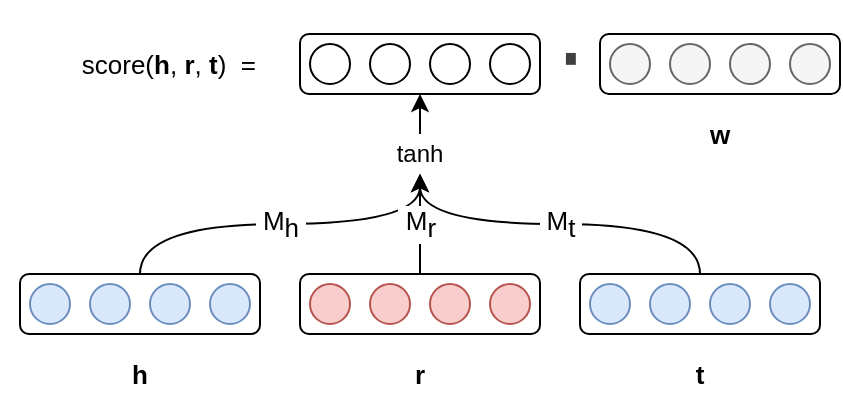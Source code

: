 <mxfile version="14.5.1" type="device"><diagram id="ExemENyrlLXSG__88TIX" name="Page-1"><mxGraphModel dx="1024" dy="592" grid="1" gridSize="10" guides="1" tooltips="1" connect="1" arrows="1" fold="1" page="1" pageScale="1" pageWidth="850" pageHeight="1100" math="0" shadow="0"><root><mxCell id="0"/><mxCell id="1" parent="0"/><mxCell id="9ZbP5TjIzqxhHnwcAzB--27" value="&amp;nbsp;M&lt;font style=&quot;font-size: 13px;&quot;&gt;&lt;sub style=&quot;font-size: 13px;&quot;&gt;h&lt;/sub&gt;&lt;/font&gt;&amp;nbsp;" style="edgeStyle=orthogonalEdgeStyle;rounded=0;orthogonalLoop=1;jettySize=auto;html=1;exitX=0.5;exitY=0;exitDx=0;exitDy=0;entryX=0.5;entryY=1;entryDx=0;entryDy=0;curved=1;fontFamily=Helvetica;fontSize=13;" parent="1" source="9ZbP5TjIzqxhHnwcAzB--1" target="9ZbP5TjIzqxhHnwcAzB--26" edge="1"><mxGeometry relative="1" as="geometry"/></mxCell><mxCell id="9ZbP5TjIzqxhHnwcAzB--1" value="" style="rounded=1;whiteSpace=wrap;html=1;" parent="1" vertex="1"><mxGeometry x="200" y="240" width="120" height="30" as="geometry"/></mxCell><mxCell id="9ZbP5TjIzqxhHnwcAzB--2" value="" style="ellipse;whiteSpace=wrap;html=1;aspect=fixed;fillColor=#dae8fc;strokeColor=#6c8ebf;" parent="1" vertex="1"><mxGeometry x="205" y="245" width="20" height="20" as="geometry"/></mxCell><mxCell id="9ZbP5TjIzqxhHnwcAzB--3" value="" style="ellipse;whiteSpace=wrap;html=1;aspect=fixed;fillColor=#dae8fc;strokeColor=#6c8ebf;" parent="1" vertex="1"><mxGeometry x="235" y="245" width="20" height="20" as="geometry"/></mxCell><mxCell id="9ZbP5TjIzqxhHnwcAzB--4" value="" style="ellipse;whiteSpace=wrap;html=1;aspect=fixed;fillColor=#dae8fc;strokeColor=#6c8ebf;" parent="1" vertex="1"><mxGeometry x="265" y="245" width="20" height="20" as="geometry"/></mxCell><mxCell id="9ZbP5TjIzqxhHnwcAzB--5" value="" style="ellipse;whiteSpace=wrap;html=1;aspect=fixed;fillColor=#dae8fc;strokeColor=#6c8ebf;" parent="1" vertex="1"><mxGeometry x="295" y="245" width="20" height="20" as="geometry"/></mxCell><mxCell id="9ZbP5TjIzqxhHnwcAzB--28" value="&amp;nbsp;M&lt;sub style=&quot;font-size: 13px;&quot;&gt;r&lt;/sub&gt;&amp;nbsp;" style="edgeStyle=orthogonalEdgeStyle;curved=1;rounded=0;orthogonalLoop=1;jettySize=auto;html=1;exitX=0.5;exitY=0;exitDx=0;exitDy=0;entryX=0.5;entryY=1;entryDx=0;entryDy=0;fontFamily=Helvetica;fontSize=13;" parent="1" source="9ZbP5TjIzqxhHnwcAzB--6" target="9ZbP5TjIzqxhHnwcAzB--26" edge="1"><mxGeometry relative="1" as="geometry"/></mxCell><mxCell id="9ZbP5TjIzqxhHnwcAzB--6" value="" style="rounded=1;whiteSpace=wrap;html=1;" parent="1" vertex="1"><mxGeometry x="340" y="240" width="120" height="30" as="geometry"/></mxCell><mxCell id="9ZbP5TjIzqxhHnwcAzB--7" value="" style="ellipse;whiteSpace=wrap;html=1;aspect=fixed;fillColor=#f8cecc;strokeColor=#b85450;" parent="1" vertex="1"><mxGeometry x="345" y="245" width="20" height="20" as="geometry"/></mxCell><mxCell id="9ZbP5TjIzqxhHnwcAzB--8" value="" style="ellipse;whiteSpace=wrap;html=1;aspect=fixed;fillColor=#f8cecc;strokeColor=#b85450;" parent="1" vertex="1"><mxGeometry x="375" y="245" width="20" height="20" as="geometry"/></mxCell><mxCell id="9ZbP5TjIzqxhHnwcAzB--9" value="" style="ellipse;whiteSpace=wrap;html=1;aspect=fixed;fillColor=#f8cecc;strokeColor=#b85450;" parent="1" vertex="1"><mxGeometry x="405" y="245" width="20" height="20" as="geometry"/></mxCell><mxCell id="9ZbP5TjIzqxhHnwcAzB--10" value="" style="ellipse;whiteSpace=wrap;html=1;aspect=fixed;fillColor=#f8cecc;strokeColor=#b85450;" parent="1" vertex="1"><mxGeometry x="435" y="245" width="20" height="20" as="geometry"/></mxCell><mxCell id="9ZbP5TjIzqxhHnwcAzB--29" value="&amp;nbsp;M&lt;sub style=&quot;font-size: 13px;&quot;&gt;t&lt;/sub&gt;&amp;nbsp;" style="edgeStyle=orthogonalEdgeStyle;curved=1;rounded=0;orthogonalLoop=1;jettySize=auto;html=1;exitX=0.5;exitY=0;exitDx=0;exitDy=0;entryX=0.5;entryY=1;entryDx=0;entryDy=0;fontFamily=Helvetica;fontSize=13;" parent="1" source="9ZbP5TjIzqxhHnwcAzB--11" target="9ZbP5TjIzqxhHnwcAzB--26" edge="1"><mxGeometry relative="1" as="geometry"><mxPoint x="400" y="200" as="targetPoint"/></mxGeometry></mxCell><mxCell id="9ZbP5TjIzqxhHnwcAzB--11" value="" style="rounded=1;whiteSpace=wrap;html=1;" parent="1" vertex="1"><mxGeometry x="480" y="240" width="120" height="30" as="geometry"/></mxCell><mxCell id="9ZbP5TjIzqxhHnwcAzB--12" value="" style="ellipse;whiteSpace=wrap;html=1;aspect=fixed;fillColor=#dae8fc;strokeColor=#6c8ebf;" parent="1" vertex="1"><mxGeometry x="485" y="245" width="20" height="20" as="geometry"/></mxCell><mxCell id="9ZbP5TjIzqxhHnwcAzB--13" value="" style="ellipse;whiteSpace=wrap;html=1;aspect=fixed;fillColor=#dae8fc;strokeColor=#6c8ebf;" parent="1" vertex="1"><mxGeometry x="515" y="245" width="20" height="20" as="geometry"/></mxCell><mxCell id="9ZbP5TjIzqxhHnwcAzB--14" value="" style="ellipse;whiteSpace=wrap;html=1;aspect=fixed;fillColor=#dae8fc;strokeColor=#6c8ebf;" parent="1" vertex="1"><mxGeometry x="545" y="245" width="20" height="20" as="geometry"/></mxCell><mxCell id="9ZbP5TjIzqxhHnwcAzB--15" value="" style="ellipse;whiteSpace=wrap;html=1;aspect=fixed;fillColor=#dae8fc;strokeColor=#6c8ebf;" parent="1" vertex="1"><mxGeometry x="575" y="245" width="20" height="20" as="geometry"/></mxCell><mxCell id="9ZbP5TjIzqxhHnwcAzB--16" value="" style="rounded=1;whiteSpace=wrap;html=1;" parent="1" vertex="1"><mxGeometry x="340" y="120" width="120" height="30" as="geometry"/></mxCell><mxCell id="9ZbP5TjIzqxhHnwcAzB--17" value="" style="ellipse;whiteSpace=wrap;html=1;aspect=fixed;" parent="1" vertex="1"><mxGeometry x="345" y="125" width="20" height="20" as="geometry"/></mxCell><mxCell id="9ZbP5TjIzqxhHnwcAzB--18" value="" style="ellipse;whiteSpace=wrap;html=1;aspect=fixed;" parent="1" vertex="1"><mxGeometry x="375" y="125" width="20" height="20" as="geometry"/></mxCell><mxCell id="9ZbP5TjIzqxhHnwcAzB--19" value="" style="ellipse;whiteSpace=wrap;html=1;aspect=fixed;" parent="1" vertex="1"><mxGeometry x="405" y="125" width="20" height="20" as="geometry"/></mxCell><mxCell id="9ZbP5TjIzqxhHnwcAzB--20" value="" style="ellipse;whiteSpace=wrap;html=1;aspect=fixed;" parent="1" vertex="1"><mxGeometry x="435" y="125" width="20" height="20" as="geometry"/></mxCell><mxCell id="9ZbP5TjIzqxhHnwcAzB--23" value="&lt;b&gt;h&lt;/b&gt;" style="text;html=1;strokeColor=none;fillColor=none;align=center;verticalAlign=middle;whiteSpace=wrap;rounded=0;fontSize=13;fontFamily=Helvetica;" parent="1" vertex="1"><mxGeometry x="240" y="280" width="40" height="20" as="geometry"/></mxCell><mxCell id="9ZbP5TjIzqxhHnwcAzB--24" value="&lt;b&gt;r&lt;/b&gt;" style="text;html=1;strokeColor=none;fillColor=none;align=center;verticalAlign=middle;whiteSpace=wrap;rounded=0;fontFamily=Helvetica;fontSize=13;" parent="1" vertex="1"><mxGeometry x="380" y="280" width="40" height="20" as="geometry"/></mxCell><mxCell id="9ZbP5TjIzqxhHnwcAzB--25" value="&lt;b&gt;t&lt;/b&gt;" style="text;html=1;strokeColor=none;fillColor=none;align=center;verticalAlign=middle;whiteSpace=wrap;rounded=0;fontFamily=Helvetica;fontSize=13;" parent="1" vertex="1"><mxGeometry x="520" y="280" width="40" height="20" as="geometry"/></mxCell><mxCell id="9ZbP5TjIzqxhHnwcAzB--30" style="edgeStyle=orthogonalEdgeStyle;curved=1;rounded=0;orthogonalLoop=1;jettySize=auto;html=1;exitX=0.5;exitY=0;exitDx=0;exitDy=0;entryX=0.5;entryY=1;entryDx=0;entryDy=0;fontFamily=Helvetica;fontSize=13;" parent="1" source="9ZbP5TjIzqxhHnwcAzB--26" target="9ZbP5TjIzqxhHnwcAzB--16" edge="1"><mxGeometry relative="1" as="geometry"/></mxCell><mxCell id="9ZbP5TjIzqxhHnwcAzB--26" value="tanh" style="text;html=1;strokeColor=none;fillColor=none;align=center;verticalAlign=middle;whiteSpace=wrap;rounded=0;" parent="1" vertex="1"><mxGeometry x="380" y="170" width="40" height="20" as="geometry"/></mxCell><mxCell id="9ZbP5TjIzqxhHnwcAzB--31" value="" style="rounded=1;whiteSpace=wrap;html=1;" parent="1" vertex="1"><mxGeometry x="490" y="120" width="120" height="30" as="geometry"/></mxCell><mxCell id="9ZbP5TjIzqxhHnwcAzB--32" value="" style="ellipse;whiteSpace=wrap;html=1;aspect=fixed;fillColor=#f5f5f5;strokeColor=#666666;fontColor=#333333;" parent="1" vertex="1"><mxGeometry x="495" y="125" width="20" height="20" as="geometry"/></mxCell><mxCell id="9ZbP5TjIzqxhHnwcAzB--33" value="" style="ellipse;whiteSpace=wrap;html=1;aspect=fixed;fillColor=#f5f5f5;strokeColor=#666666;fontColor=#333333;" parent="1" vertex="1"><mxGeometry x="525" y="125" width="20" height="20" as="geometry"/></mxCell><mxCell id="9ZbP5TjIzqxhHnwcAzB--34" value="" style="ellipse;whiteSpace=wrap;html=1;aspect=fixed;fillColor=#f5f5f5;strokeColor=#666666;fontColor=#333333;" parent="1" vertex="1"><mxGeometry x="555" y="125" width="20" height="20" as="geometry"/></mxCell><mxCell id="9ZbP5TjIzqxhHnwcAzB--35" value="" style="ellipse;whiteSpace=wrap;html=1;aspect=fixed;fillColor=#f5f5f5;strokeColor=#666666;fontColor=#333333;" parent="1" vertex="1"><mxGeometry x="585" y="125" width="20" height="20" as="geometry"/></mxCell><mxCell id="9ZbP5TjIzqxhHnwcAzB--37" value="&lt;span style=&quot;color: rgb(64 , 64 , 64) ; font-family: , &amp;#34;blinkmacsystemfont&amp;#34; , &amp;#34;helvetica neue&amp;#34; , &amp;#34;helvetica&amp;#34; , &amp;#34;arial&amp;#34; , sans-serif ; font-size: 48px ; background-color: rgb(255 , 255 , 255)&quot;&gt;⋅&lt;/span&gt;" style="text;html=1;align=center;verticalAlign=middle;resizable=0;points=[];autosize=1;" parent="1" vertex="1"><mxGeometry x="460" y="117" width="30" height="30" as="geometry"/></mxCell><mxCell id="9ZbP5TjIzqxhHnwcAzB--38" value="&lt;b&gt;w&lt;/b&gt;" style="text;html=1;strokeColor=none;fillColor=none;align=center;verticalAlign=middle;whiteSpace=wrap;rounded=0;fontFamily=Helvetica;fontSize=13;" parent="1" vertex="1"><mxGeometry x="530" y="160" width="40" height="20" as="geometry"/></mxCell><mxCell id="9ZbP5TjIzqxhHnwcAzB--39" value="&lt;font style=&quot;font-size: 13px&quot;&gt;score(&lt;b&gt;h&lt;/b&gt;, &lt;b&gt;r&lt;/b&gt;, &lt;b&gt;t&lt;/b&gt;)&amp;nbsp; =&lt;/font&gt;" style="text;html=1;strokeColor=none;fillColor=none;align=right;verticalAlign=middle;whiteSpace=wrap;rounded=0;fontFamily=Helvetica;fontSize=13;" parent="1" vertex="1"><mxGeometry x="190" y="125" width="130" height="20" as="geometry"/></mxCell></root></mxGraphModel></diagram></mxfile>